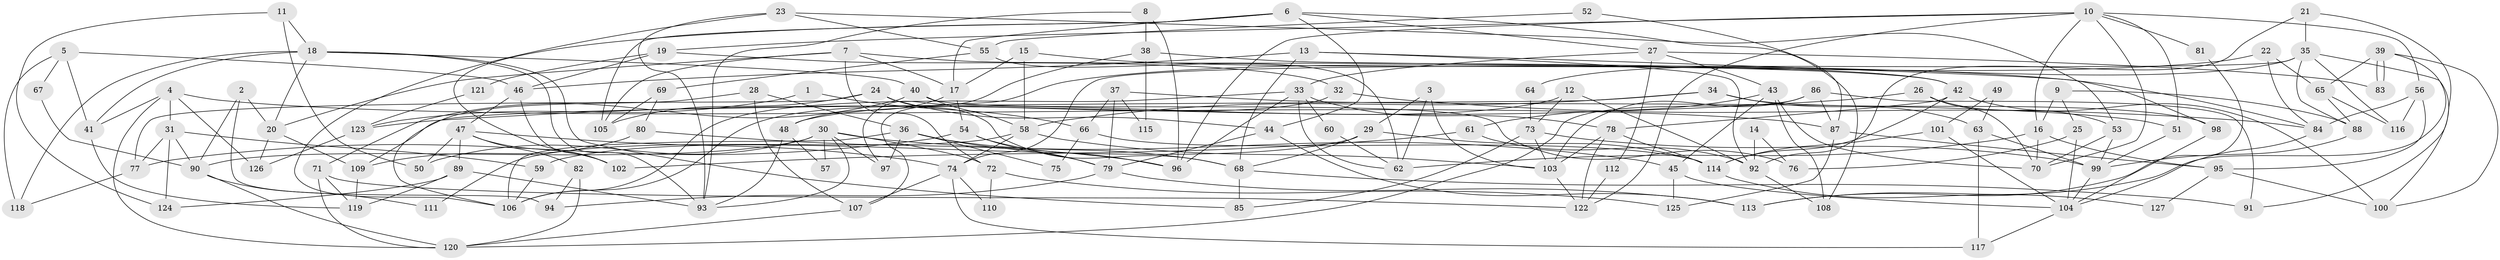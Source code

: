 // Generated by graph-tools (version 1.1) at 2025/26/03/09/25 03:26:22]
// undirected, 127 vertices, 254 edges
graph export_dot {
graph [start="1"]
  node [color=gray90,style=filled];
  1;
  2;
  3;
  4;
  5;
  6;
  7;
  8;
  9;
  10;
  11;
  12;
  13;
  14;
  15;
  16;
  17;
  18;
  19;
  20;
  21;
  22;
  23;
  24;
  25;
  26;
  27;
  28;
  29;
  30;
  31;
  32;
  33;
  34;
  35;
  36;
  37;
  38;
  39;
  40;
  41;
  42;
  43;
  44;
  45;
  46;
  47;
  48;
  49;
  50;
  51;
  52;
  53;
  54;
  55;
  56;
  57;
  58;
  59;
  60;
  61;
  62;
  63;
  64;
  65;
  66;
  67;
  68;
  69;
  70;
  71;
  72;
  73;
  74;
  75;
  76;
  77;
  78;
  79;
  80;
  81;
  82;
  83;
  84;
  85;
  86;
  87;
  88;
  89;
  90;
  91;
  92;
  93;
  94;
  95;
  96;
  97;
  98;
  99;
  100;
  101;
  102;
  103;
  104;
  105;
  106;
  107;
  108;
  109;
  110;
  111;
  112;
  113;
  114;
  115;
  116;
  117;
  118;
  119;
  120;
  121;
  122;
  123;
  124;
  125;
  126;
  127;
  1 -- 123;
  1 -- 66;
  2 -- 20;
  2 -- 90;
  2 -- 94;
  3 -- 103;
  3 -- 62;
  3 -- 29;
  4 -- 41;
  4 -- 120;
  4 -- 31;
  4 -- 87;
  4 -- 126;
  5 -- 46;
  5 -- 118;
  5 -- 41;
  5 -- 67;
  6 -- 44;
  6 -- 108;
  6 -- 17;
  6 -- 27;
  6 -- 102;
  6 -- 105;
  7 -- 20;
  7 -- 42;
  7 -- 17;
  7 -- 72;
  7 -- 105;
  8 -- 93;
  8 -- 96;
  8 -- 38;
  9 -- 88;
  9 -- 16;
  9 -- 25;
  10 -- 70;
  10 -- 122;
  10 -- 16;
  10 -- 19;
  10 -- 51;
  10 -- 56;
  10 -- 81;
  10 -- 96;
  11 -- 18;
  11 -- 124;
  11 -- 50;
  12 -- 48;
  12 -- 73;
  12 -- 92;
  13 -- 92;
  13 -- 68;
  13 -- 46;
  13 -- 98;
  14 -- 76;
  14 -- 92;
  15 -- 17;
  15 -- 84;
  15 -- 58;
  16 -- 95;
  16 -- 62;
  16 -- 70;
  17 -- 48;
  17 -- 54;
  18 -- 93;
  18 -- 40;
  18 -- 20;
  18 -- 41;
  18 -- 85;
  18 -- 118;
  19 -- 46;
  19 -- 32;
  19 -- 121;
  20 -- 109;
  20 -- 126;
  21 -- 35;
  21 -- 91;
  21 -- 92;
  22 -- 107;
  22 -- 84;
  22 -- 65;
  23 -- 106;
  23 -- 53;
  23 -- 55;
  23 -- 93;
  24 -- 44;
  24 -- 105;
  24 -- 68;
  24 -- 77;
  25 -- 104;
  25 -- 76;
  26 -- 53;
  26 -- 70;
  26 -- 123;
  27 -- 33;
  27 -- 43;
  27 -- 83;
  27 -- 112;
  28 -- 36;
  28 -- 106;
  28 -- 107;
  29 -- 59;
  29 -- 68;
  29 -- 114;
  30 -- 72;
  30 -- 97;
  30 -- 45;
  30 -- 50;
  30 -- 57;
  30 -- 90;
  30 -- 93;
  31 -- 90;
  31 -- 59;
  31 -- 77;
  31 -- 124;
  32 -- 106;
  32 -- 84;
  33 -- 96;
  33 -- 62;
  33 -- 60;
  33 -- 78;
  33 -- 106;
  34 -- 58;
  34 -- 98;
  34 -- 63;
  34 -- 109;
  35 -- 74;
  35 -- 100;
  35 -- 64;
  35 -- 88;
  35 -- 116;
  36 -- 79;
  36 -- 68;
  36 -- 75;
  36 -- 97;
  36 -- 106;
  37 -- 51;
  37 -- 79;
  37 -- 66;
  37 -- 115;
  38 -- 42;
  38 -- 97;
  38 -- 115;
  39 -- 83;
  39 -- 83;
  39 -- 65;
  39 -- 100;
  39 -- 113;
  40 -- 71;
  40 -- 58;
  40 -- 76;
  41 -- 119;
  42 -- 114;
  42 -- 78;
  42 -- 100;
  43 -- 61;
  43 -- 45;
  43 -- 70;
  43 -- 108;
  44 -- 113;
  44 -- 79;
  45 -- 104;
  45 -- 125;
  46 -- 102;
  46 -- 47;
  47 -- 50;
  47 -- 74;
  47 -- 82;
  47 -- 89;
  47 -- 102;
  48 -- 93;
  48 -- 57;
  49 -- 101;
  49 -- 63;
  51 -- 99;
  52 -- 87;
  52 -- 55;
  53 -- 99;
  53 -- 70;
  54 -- 77;
  54 -- 79;
  54 -- 96;
  55 -- 69;
  55 -- 62;
  56 -- 116;
  56 -- 84;
  56 -- 95;
  58 -- 74;
  58 -- 103;
  58 -- 111;
  59 -- 106;
  60 -- 62;
  61 -- 92;
  61 -- 102;
  63 -- 99;
  63 -- 117;
  64 -- 73;
  65 -- 88;
  65 -- 116;
  66 -- 114;
  66 -- 75;
  67 -- 90;
  68 -- 85;
  68 -- 91;
  69 -- 105;
  69 -- 80;
  71 -- 119;
  71 -- 120;
  71 -- 122;
  72 -- 125;
  72 -- 110;
  73 -- 103;
  73 -- 85;
  73 -- 99;
  74 -- 117;
  74 -- 107;
  74 -- 110;
  77 -- 118;
  78 -- 122;
  78 -- 103;
  78 -- 114;
  79 -- 94;
  79 -- 113;
  80 -- 109;
  80 -- 96;
  81 -- 113;
  82 -- 120;
  82 -- 94;
  84 -- 104;
  86 -- 87;
  86 -- 103;
  86 -- 91;
  86 -- 120;
  87 -- 95;
  87 -- 125;
  88 -- 99;
  89 -- 93;
  89 -- 119;
  89 -- 124;
  90 -- 120;
  90 -- 111;
  92 -- 108;
  95 -- 100;
  95 -- 127;
  98 -- 104;
  99 -- 104;
  101 -- 104;
  101 -- 114;
  103 -- 122;
  104 -- 117;
  107 -- 120;
  109 -- 119;
  112 -- 122;
  114 -- 127;
  121 -- 123;
  123 -- 126;
}
